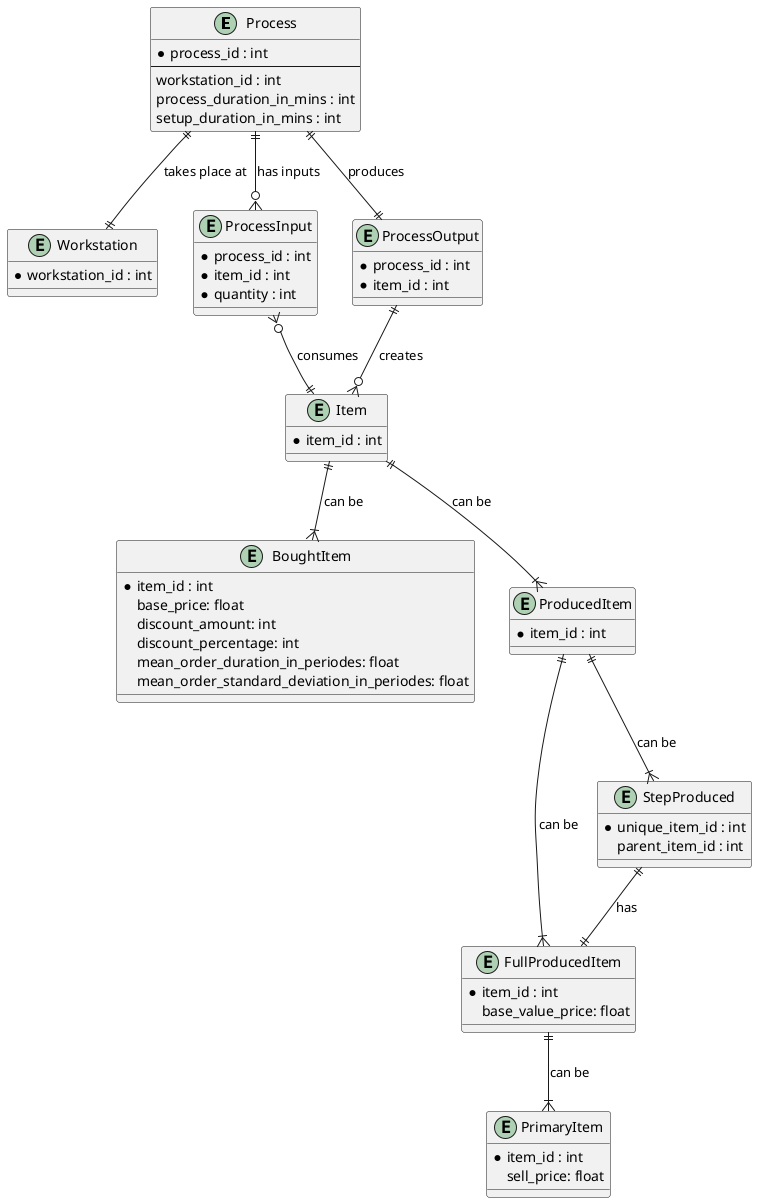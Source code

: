 @startuml
entity "Process" as Process {
  * process_id : int
  --
  workstation_id : int
  process_duration_in_mins : int
  setup_duration_in_mins : int
}

entity "Item" as Item {
  * item_id : int
}

entity "BoughtItem" as BoughtItem {
  * item_id : int
  base_price: float
  discount_amount: int
  discount_percentage: int
  mean_order_duration_in_periodes: float
  mean_order_standard_deviation_in_periodes: float
}

entity "ProducedItem" as ProducedItem {
  * item_id : int
}


entity PrimaryItem {
  * item_id : int
  sell_price: float
}

entity FullProducedItem {
  * item_id : int
  base_value_price: float
}

entity "StepProduced" as StepProduced {
  * unique_item_id : int
    parent_item_id : int
}

entity "Workstation" as Workstation {
  * workstation_id : int
}

entity "ProcessInput" as ProcessInput {
  * process_id : int
  * item_id : int
  * quantity : int
}

entity "ProcessOutput" as ProcessOutput {
  * process_id : int
  * item_id : int
}

Process ||--o{ ProcessInput : "has inputs"
Process ||--|| ProcessOutput : "produces"
ProcessInput }o--|| Item : "consumes"
ProcessOutput ||--o{ Item : "creates"
Item ||--|{ BoughtItem : "can be"
Item ||--|{ ProducedItem : "can be"
ProducedItem ||--|{ FullProducedItem : "can be"
FullProducedItem ||--|{ PrimaryItem : "can be"
ProducedItem ||--|{ StepProduced : "can be"
StepProduced ||--|| FullProducedItem : "has"
Process ||--|| Workstation : "takes place at"
@enduml
